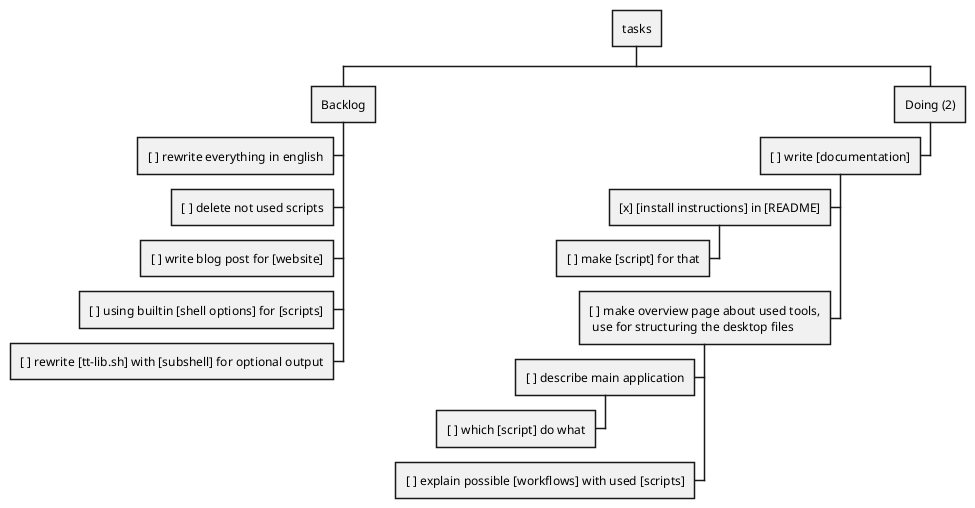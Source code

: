 @startwbs
+ tasks
 + Backlog
  - [ ] rewrite everything in english
  - [ ] delete not used scripts
  - [ ] write blog post for [website]
  - [ ] using builtin [shell options] for [scripts]
  - [ ] rewrite [tt-lib.sh] with [subshell] for optional output
 + Doing (2)
  - [ ] write [documentation]
   - [x] [install instructions] in [README]
    - [ ] make [script] for that
   - [ ] make overview page about used tools,\n use for structuring the desktop files
    - [ ] describe main application
     - [ ] which [script] do what
    - [ ] explain possible [workflows] with used [scripts]
@endwbs
